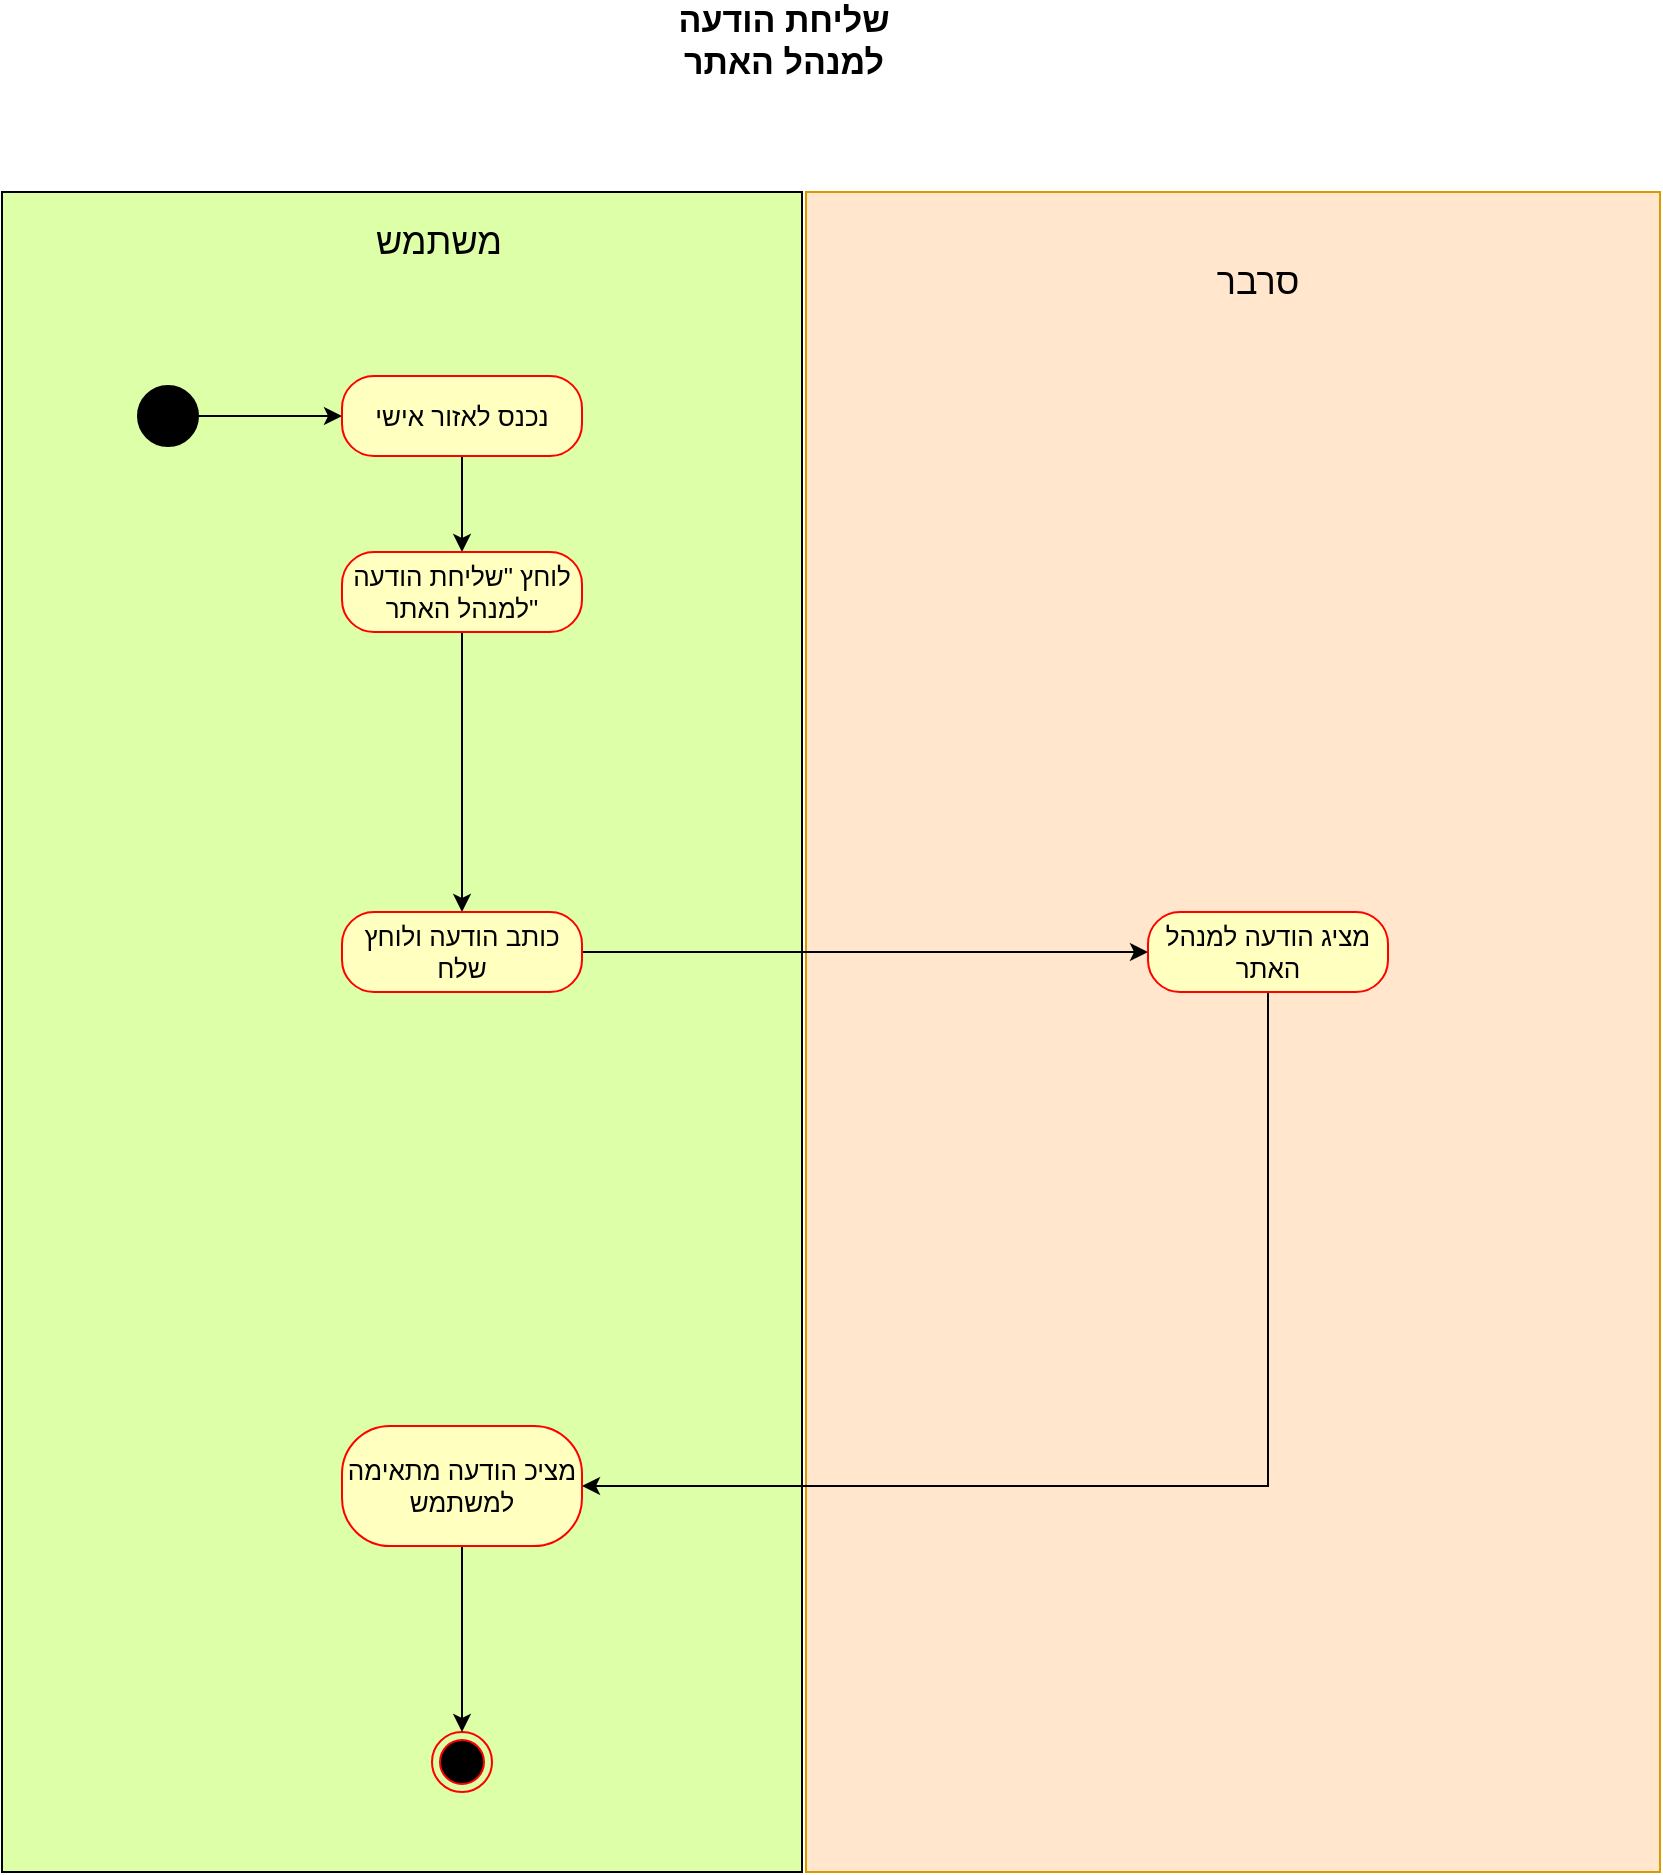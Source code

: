 <mxfile version="15.4.0" type="device"><diagram id="EqgWZE37LhRQ7toe0k5n" name="Page-1"><mxGraphModel dx="1707" dy="-7210" grid="1" gridSize="10" guides="1" tooltips="1" connect="1" arrows="1" fold="1" page="1" pageScale="1" pageWidth="827" pageHeight="1169" math="0" shadow="0"><root><mxCell id="0"/><mxCell id="1" parent="0"/><mxCell id="XiieFDDVVe1kL8XAlhDd-1" value="" style="rounded=0;whiteSpace=wrap;html=1;fillColor=#ffe6cc;strokeColor=#d79b00;" vertex="1" parent="1"><mxGeometry x="616" y="9260" width="427" height="840" as="geometry"/></mxCell><mxCell id="XiieFDDVVe1kL8XAlhDd-2" value="" style="rounded=0;whiteSpace=wrap;html=1;fillColor=#DCFFA8;" vertex="1" parent="1"><mxGeometry x="214" y="9260" width="400" height="840" as="geometry"/></mxCell><mxCell id="XiieFDDVVe1kL8XAlhDd-5" value="&lt;span style=&quot;font-size: 18px&quot;&gt;משתמש&lt;/span&gt;" style="text;html=1;strokeColor=none;fillColor=none;align=center;verticalAlign=middle;whiteSpace=wrap;rounded=0;" vertex="1" parent="1"><mxGeometry x="340" y="9270" width="185" height="30" as="geometry"/></mxCell><mxCell id="XiieFDDVVe1kL8XAlhDd-7" style="edgeStyle=orthogonalEdgeStyle;rounded=0;orthogonalLoop=1;jettySize=auto;html=1;entryX=0;entryY=0.5;entryDx=0;entryDy=0;" edge="1" parent="1" source="XiieFDDVVe1kL8XAlhDd-8" target="XiieFDDVVe1kL8XAlhDd-16"><mxGeometry relative="1" as="geometry"/></mxCell><mxCell id="XiieFDDVVe1kL8XAlhDd-8" value="" style="ellipse;whiteSpace=wrap;html=1;aspect=fixed;fontSize=18;fillColor=#000000;" vertex="1" parent="1"><mxGeometry x="282" y="9357" width="30" height="30" as="geometry"/></mxCell><mxCell id="XiieFDDVVe1kL8XAlhDd-9" value="" style="edgeStyle=orthogonalEdgeStyle;rounded=0;orthogonalLoop=1;jettySize=auto;html=1;fontSize=11;entryX=0.5;entryY=0;entryDx=0;entryDy=0;exitX=0.5;exitY=1;exitDx=0;exitDy=0;" edge="1" parent="1" source="XiieFDDVVe1kL8XAlhDd-16" target="XiieFDDVVe1kL8XAlhDd-18"><mxGeometry relative="1" as="geometry"><mxPoint x="444" y="9414.5" as="sourcePoint"/><mxPoint x="444" y="9484.5" as="targetPoint"/></mxGeometry></mxCell><mxCell id="XiieFDDVVe1kL8XAlhDd-10" value="" style="ellipse;html=1;shape=endState;fillColor=#000000;strokeColor=#ff0000;fontSize=11;" vertex="1" parent="1"><mxGeometry x="429" y="10030" width="30" height="30" as="geometry"/></mxCell><mxCell id="XiieFDDVVe1kL8XAlhDd-11" value="שליחת הודעה למנהל האתר" style="text;html=1;strokeColor=none;fillColor=none;align=center;verticalAlign=middle;whiteSpace=wrap;rounded=0;fontStyle=1;fontSize=17;" vertex="1" parent="1"><mxGeometry x="540" y="9170" width="130" height="30" as="geometry"/></mxCell><mxCell id="XiieFDDVVe1kL8XAlhDd-13" style="edgeStyle=orthogonalEdgeStyle;rounded=0;orthogonalLoop=1;jettySize=auto;html=1;exitX=0.5;exitY=1;exitDx=0;exitDy=0;" edge="1" parent="1"><mxGeometry relative="1" as="geometry"><mxPoint x="453" y="9694.5" as="sourcePoint"/><mxPoint x="453" y="9694.5" as="targetPoint"/></mxGeometry></mxCell><mxCell id="XiieFDDVVe1kL8XAlhDd-15" value="&lt;span style=&quot;font-size: 18px&quot;&gt;סרבר&lt;/span&gt;" style="text;html=1;strokeColor=none;fillColor=none;align=center;verticalAlign=middle;whiteSpace=wrap;rounded=0;" vertex="1" parent="1"><mxGeometry x="787" y="9290" width="110" height="30" as="geometry"/></mxCell><mxCell id="XiieFDDVVe1kL8XAlhDd-16" value="&lt;font style=&quot;font-size: 13px&quot;&gt;נכנס לאזור אישי&lt;/font&gt;" style="rounded=1;whiteSpace=wrap;html=1;arcSize=40;fontColor=#000000;fillColor=#ffffc0;strokeColor=#ff0000;fontSize=13;" vertex="1" parent="1"><mxGeometry x="384" y="9352" width="120" height="40" as="geometry"/></mxCell><mxCell id="XiieFDDVVe1kL8XAlhDd-17" value="" style="edgeStyle=orthogonalEdgeStyle;rounded=0;orthogonalLoop=1;jettySize=auto;html=1;entryX=0.5;entryY=0;entryDx=0;entryDy=0;" edge="1" parent="1" source="XiieFDDVVe1kL8XAlhDd-18" target="XiieFDDVVe1kL8XAlhDd-28"><mxGeometry relative="1" as="geometry"><mxPoint x="444" y="9592.5" as="targetPoint"/></mxGeometry></mxCell><mxCell id="XiieFDDVVe1kL8XAlhDd-18" value="&lt;font style=&quot;font-size: 13px&quot;&gt;לוחץ &quot;שליחת הודעה למנהל האתר&quot;&lt;/font&gt;" style="rounded=1;whiteSpace=wrap;html=1;arcSize=40;fontColor=#000000;fillColor=#ffffc0;strokeColor=#ff0000;fontSize=13;" vertex="1" parent="1"><mxGeometry x="384" y="9440" width="120" height="40" as="geometry"/></mxCell><mxCell id="XiieFDDVVe1kL8XAlhDd-26" style="edgeStyle=orthogonalEdgeStyle;rounded=0;orthogonalLoop=1;jettySize=auto;html=1;entryX=0.5;entryY=0;entryDx=0;entryDy=0;" edge="1" parent="1" source="XiieFDDVVe1kL8XAlhDd-27" target="XiieFDDVVe1kL8XAlhDd-10"><mxGeometry relative="1" as="geometry"/></mxCell><mxCell id="XiieFDDVVe1kL8XAlhDd-27" value="מציכ הודעה מתאימה למשתמש" style="whiteSpace=wrap;html=1;rounded=1;fontSize=13;fontColor=#000000;strokeColor=#ff0000;fillColor=#ffffc0;arcSize=40;" vertex="1" parent="1"><mxGeometry x="384" y="9877" width="120" height="60" as="geometry"/></mxCell><mxCell id="XiieFDDVVe1kL8XAlhDd-30" style="edgeStyle=orthogonalEdgeStyle;rounded=0;orthogonalLoop=1;jettySize=auto;html=1;" edge="1" parent="1" source="XiieFDDVVe1kL8XAlhDd-28" target="XiieFDDVVe1kL8XAlhDd-29"><mxGeometry relative="1" as="geometry"/></mxCell><mxCell id="XiieFDDVVe1kL8XAlhDd-28" value="כותב הודעה ולוחץ שלח" style="rounded=1;whiteSpace=wrap;html=1;arcSize=40;fontColor=#000000;fillColor=#ffffc0;strokeColor=#ff0000;fontSize=13;" vertex="1" parent="1"><mxGeometry x="384" y="9620" width="120" height="40" as="geometry"/></mxCell><mxCell id="XiieFDDVVe1kL8XAlhDd-31" style="edgeStyle=orthogonalEdgeStyle;rounded=0;orthogonalLoop=1;jettySize=auto;html=1;" edge="1" parent="1" source="XiieFDDVVe1kL8XAlhDd-29" target="XiieFDDVVe1kL8XAlhDd-27"><mxGeometry relative="1" as="geometry"><Array as="points"><mxPoint x="847" y="9907"/></Array></mxGeometry></mxCell><mxCell id="XiieFDDVVe1kL8XAlhDd-29" value="מציג הודעה למנהל האתר" style="rounded=1;whiteSpace=wrap;html=1;arcSize=40;fontColor=#000000;fillColor=#ffffc0;strokeColor=#ff0000;fontSize=13;" vertex="1" parent="1"><mxGeometry x="787" y="9620" width="120" height="40" as="geometry"/></mxCell></root></mxGraphModel></diagram></mxfile>